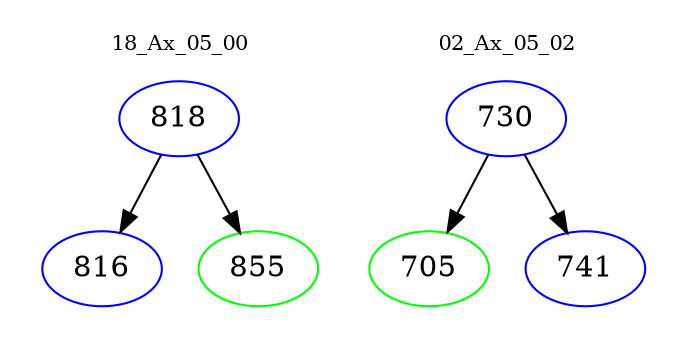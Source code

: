 digraph{
subgraph cluster_0 {
color = white
label = "18_Ax_05_00";
fontsize=10;
T0_818 [label="818", color="blue"]
T0_818 -> T0_816 [color="black"]
T0_816 [label="816", color="blue"]
T0_818 -> T0_855 [color="black"]
T0_855 [label="855", color="green"]
}
subgraph cluster_1 {
color = white
label = "02_Ax_05_02";
fontsize=10;
T1_730 [label="730", color="blue"]
T1_730 -> T1_705 [color="black"]
T1_705 [label="705", color="green"]
T1_730 -> T1_741 [color="black"]
T1_741 [label="741", color="blue"]
}
}
